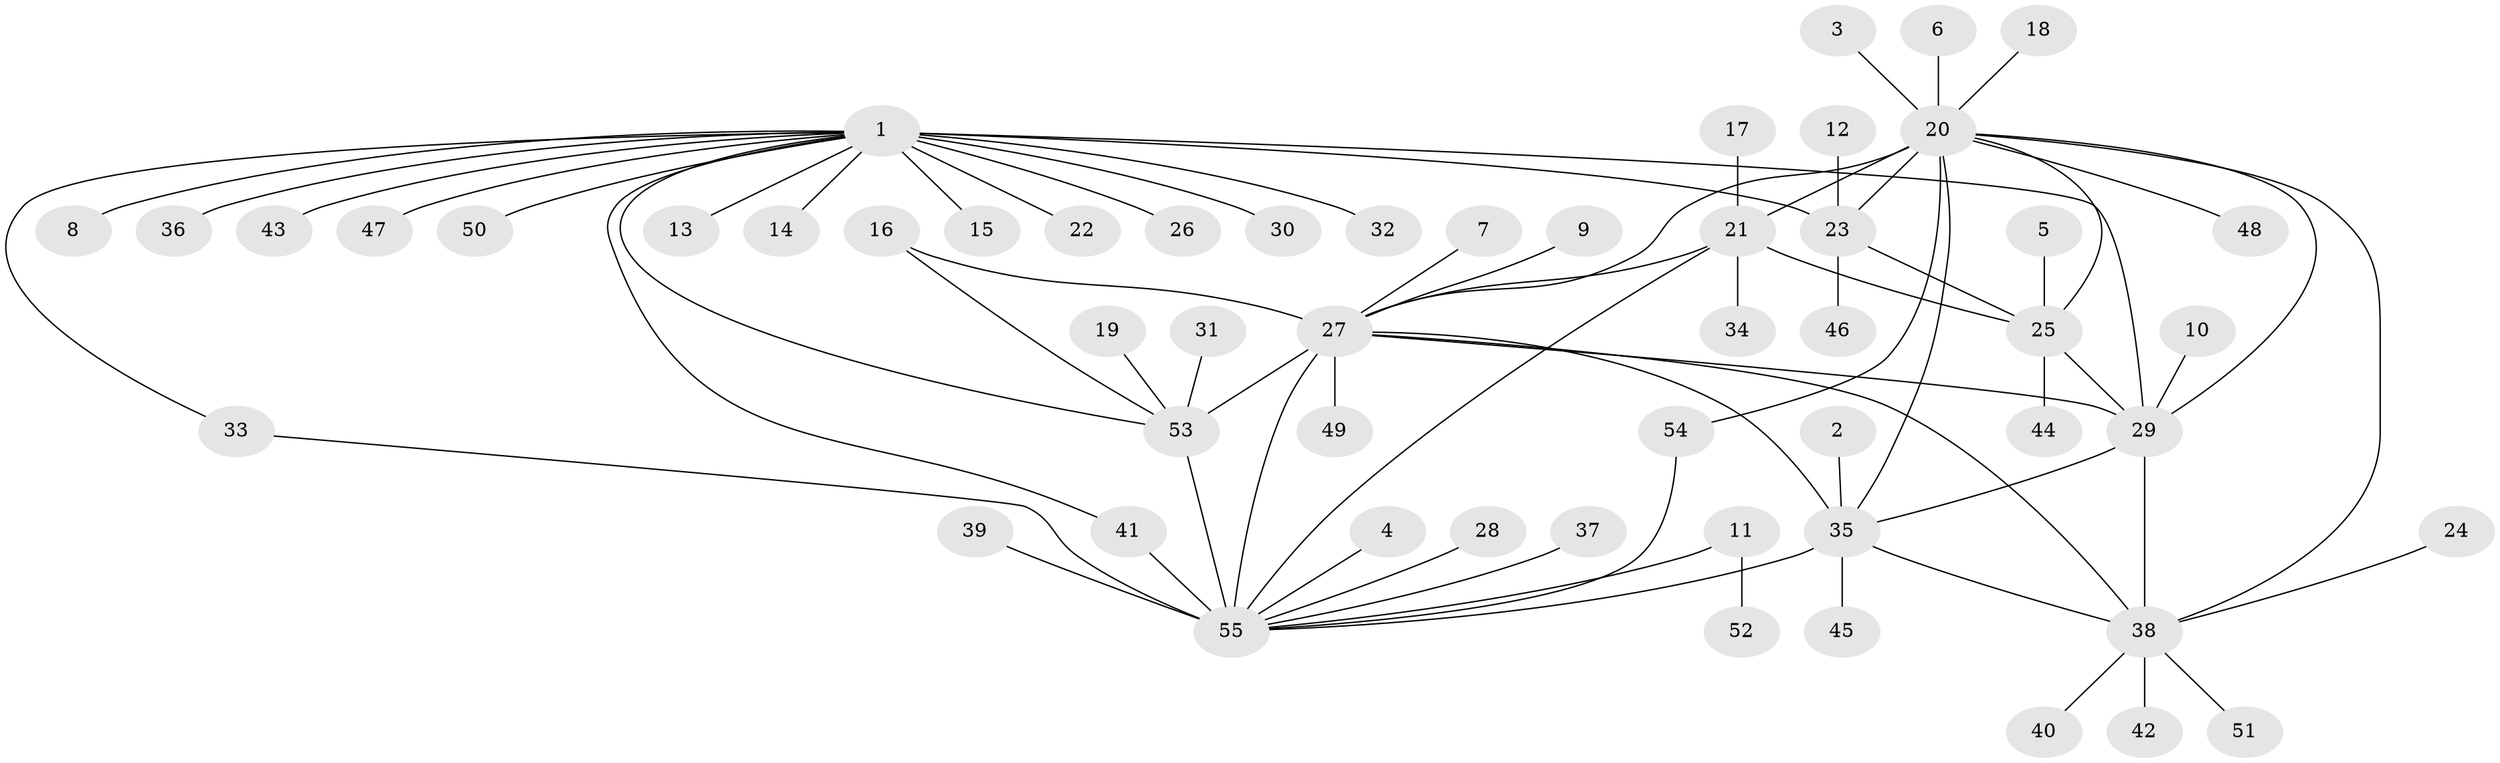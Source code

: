 // original degree distribution, {5: 0.03669724770642202, 9: 0.07339449541284404, 12: 0.009174311926605505, 10: 0.01834862385321101, 8: 0.027522935779816515, 6: 0.03669724770642202, 7: 0.027522935779816515, 1: 0.6146788990825688, 3: 0.03669724770642202, 2: 0.11009174311926606, 4: 0.009174311926605505}
// Generated by graph-tools (version 1.1) at 2025/50/03/09/25 03:50:35]
// undirected, 55 vertices, 73 edges
graph export_dot {
graph [start="1"]
  node [color=gray90,style=filled];
  1;
  2;
  3;
  4;
  5;
  6;
  7;
  8;
  9;
  10;
  11;
  12;
  13;
  14;
  15;
  16;
  17;
  18;
  19;
  20;
  21;
  22;
  23;
  24;
  25;
  26;
  27;
  28;
  29;
  30;
  31;
  32;
  33;
  34;
  35;
  36;
  37;
  38;
  39;
  40;
  41;
  42;
  43;
  44;
  45;
  46;
  47;
  48;
  49;
  50;
  51;
  52;
  53;
  54;
  55;
  1 -- 8 [weight=1.0];
  1 -- 13 [weight=1.0];
  1 -- 14 [weight=1.0];
  1 -- 15 [weight=1.0];
  1 -- 22 [weight=1.0];
  1 -- 23 [weight=4.0];
  1 -- 26 [weight=1.0];
  1 -- 29 [weight=1.0];
  1 -- 30 [weight=1.0];
  1 -- 32 [weight=1.0];
  1 -- 33 [weight=1.0];
  1 -- 36 [weight=1.0];
  1 -- 41 [weight=1.0];
  1 -- 43 [weight=1.0];
  1 -- 47 [weight=1.0];
  1 -- 50 [weight=1.0];
  1 -- 53 [weight=1.0];
  2 -- 35 [weight=1.0];
  3 -- 20 [weight=1.0];
  4 -- 55 [weight=1.0];
  5 -- 25 [weight=1.0];
  6 -- 20 [weight=1.0];
  7 -- 27 [weight=1.0];
  9 -- 27 [weight=1.0];
  10 -- 29 [weight=1.0];
  11 -- 52 [weight=1.0];
  11 -- 55 [weight=1.0];
  12 -- 23 [weight=1.0];
  16 -- 27 [weight=3.0];
  16 -- 53 [weight=1.0];
  17 -- 21 [weight=1.0];
  18 -- 20 [weight=1.0];
  19 -- 53 [weight=1.0];
  20 -- 21 [weight=3.0];
  20 -- 23 [weight=1.0];
  20 -- 25 [weight=1.0];
  20 -- 27 [weight=1.0];
  20 -- 29 [weight=1.0];
  20 -- 35 [weight=1.0];
  20 -- 38 [weight=1.0];
  20 -- 48 [weight=1.0];
  20 -- 54 [weight=1.0];
  21 -- 25 [weight=3.0];
  21 -- 27 [weight=1.0];
  21 -- 34 [weight=1.0];
  21 -- 55 [weight=1.0];
  23 -- 25 [weight=1.0];
  23 -- 46 [weight=1.0];
  24 -- 38 [weight=1.0];
  25 -- 29 [weight=1.0];
  25 -- 44 [weight=1.0];
  27 -- 29 [weight=1.0];
  27 -- 35 [weight=1.0];
  27 -- 38 [weight=1.0];
  27 -- 49 [weight=1.0];
  27 -- 53 [weight=3.0];
  27 -- 55 [weight=1.0];
  28 -- 55 [weight=1.0];
  29 -- 35 [weight=1.0];
  29 -- 38 [weight=1.0];
  31 -- 53 [weight=1.0];
  33 -- 55 [weight=1.0];
  35 -- 38 [weight=1.0];
  35 -- 45 [weight=1.0];
  35 -- 55 [weight=1.0];
  37 -- 55 [weight=1.0];
  38 -- 40 [weight=1.0];
  38 -- 42 [weight=1.0];
  38 -- 51 [weight=1.0];
  39 -- 55 [weight=1.0];
  41 -- 55 [weight=4.0];
  53 -- 55 [weight=2.0];
  54 -- 55 [weight=1.0];
}
